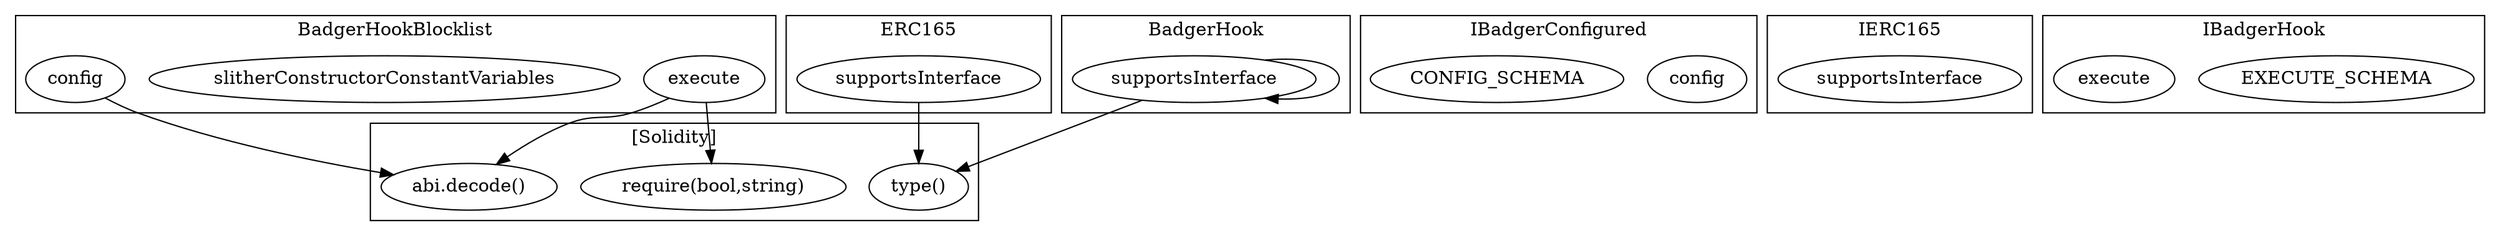 strict digraph {
subgraph cluster_5410_BadgerHookBlocklist {
label = "BadgerHookBlocklist"
"5410_execute" [label="execute"]
"5410_slitherConstructorConstantVariables" [label="slitherConstructorConstantVariables"]
"5410_config" [label="config"]
}subgraph cluster_6468_IBadgerConfigured {
label = "IBadgerConfigured"
"6468_config" [label="config"]
"6468_CONFIG_SCHEMA" [label="CONFIG_SCHEMA"]
}subgraph cluster_3081_ERC165 {
label = "ERC165"
"3081_supportsInterface" [label="supportsInterface"]
}subgraph cluster_3093_IERC165 {
label = "IERC165"
"3093_supportsInterface" [label="supportsInterface"]
}subgraph cluster_6488_IBadgerHook {
label = "IBadgerHook"
"6488_EXECUTE_SCHEMA" [label="EXECUTE_SCHEMA"]
"6488_execute" [label="execute"]
}subgraph cluster_4956_BadgerHook {
label = "BadgerHook"
"4956_supportsInterface" [label="supportsInterface"]
"4956_supportsInterface" -> "4956_supportsInterface"
}subgraph cluster_solidity {
label = "[Solidity]"
"type()" 
"require(bool,string)" 
"abi.decode()" 
"3081_supportsInterface" -> "type()"
"4956_supportsInterface" -> "type()"
"5410_execute" -> "require(bool,string)"
"5410_config" -> "abi.decode()"
"5410_execute" -> "abi.decode()"
}
}